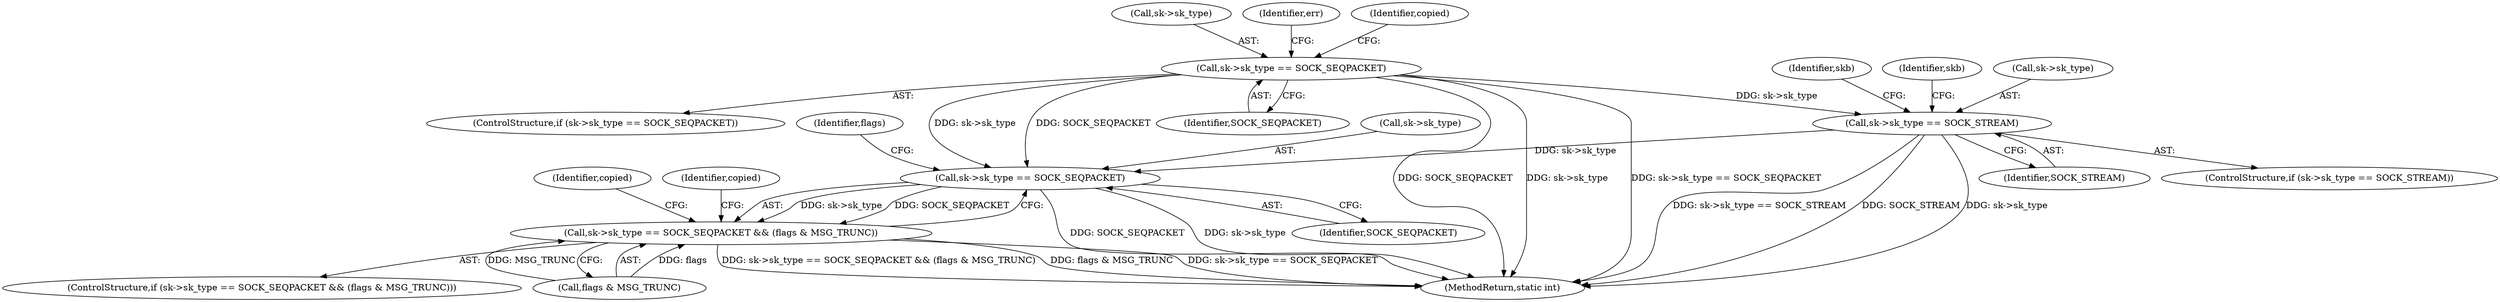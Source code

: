 digraph "0_linux_a5598bd9c087dc0efc250a5221e5d0e6f584ee88@pointer" {
"1000447" [label="(Call,sk->sk_type == SOCK_SEQPACKET)"];
"1000300" [label="(Call,sk->sk_type == SOCK_STREAM)"];
"1000248" [label="(Call,sk->sk_type == SOCK_SEQPACKET)"];
"1000446" [label="(Call,sk->sk_type == SOCK_SEQPACKET && (flags & MSG_TRUNC))"];
"1000249" [label="(Call,sk->sk_type)"];
"1000445" [label="(ControlStructure,if (sk->sk_type == SOCK_SEQPACKET && (flags & MSG_TRUNC)))"];
"1000452" [label="(Call,flags & MSG_TRUNC)"];
"1000300" [label="(Call,sk->sk_type == SOCK_STREAM)"];
"1000456" [label="(Identifier,copied)"];
"1000301" [label="(Call,sk->sk_type)"];
"1000447" [label="(Call,sk->sk_type == SOCK_SEQPACKET)"];
"1000252" [label="(Identifier,SOCK_SEQPACKET)"];
"1000448" [label="(Call,sk->sk_type)"];
"1000304" [label="(Identifier,SOCK_STREAM)"];
"1000248" [label="(Call,sk->sk_type == SOCK_SEQPACKET)"];
"1000307" [label="(Identifier,skb)"];
"1000247" [label="(ControlStructure,if (sk->sk_type == SOCK_SEQPACKET))"];
"1000269" [label="(Identifier,err)"];
"1000453" [label="(Identifier,flags)"];
"1000322" [label="(Identifier,skb)"];
"1000256" [label="(Identifier,copied)"];
"1000460" [label="(MethodReturn,static int)"];
"1000451" [label="(Identifier,SOCK_SEQPACKET)"];
"1000459" [label="(Identifier,copied)"];
"1000299" [label="(ControlStructure,if (sk->sk_type == SOCK_STREAM))"];
"1000446" [label="(Call,sk->sk_type == SOCK_SEQPACKET && (flags & MSG_TRUNC))"];
"1000447" -> "1000446"  [label="AST: "];
"1000447" -> "1000451"  [label="CFG: "];
"1000448" -> "1000447"  [label="AST: "];
"1000451" -> "1000447"  [label="AST: "];
"1000453" -> "1000447"  [label="CFG: "];
"1000446" -> "1000447"  [label="CFG: "];
"1000447" -> "1000460"  [label="DDG: SOCK_SEQPACKET"];
"1000447" -> "1000460"  [label="DDG: sk->sk_type"];
"1000447" -> "1000446"  [label="DDG: sk->sk_type"];
"1000447" -> "1000446"  [label="DDG: SOCK_SEQPACKET"];
"1000300" -> "1000447"  [label="DDG: sk->sk_type"];
"1000248" -> "1000447"  [label="DDG: sk->sk_type"];
"1000248" -> "1000447"  [label="DDG: SOCK_SEQPACKET"];
"1000300" -> "1000299"  [label="AST: "];
"1000300" -> "1000304"  [label="CFG: "];
"1000301" -> "1000300"  [label="AST: "];
"1000304" -> "1000300"  [label="AST: "];
"1000307" -> "1000300"  [label="CFG: "];
"1000322" -> "1000300"  [label="CFG: "];
"1000300" -> "1000460"  [label="DDG: SOCK_STREAM"];
"1000300" -> "1000460"  [label="DDG: sk->sk_type"];
"1000300" -> "1000460"  [label="DDG: sk->sk_type == SOCK_STREAM"];
"1000248" -> "1000300"  [label="DDG: sk->sk_type"];
"1000248" -> "1000247"  [label="AST: "];
"1000248" -> "1000252"  [label="CFG: "];
"1000249" -> "1000248"  [label="AST: "];
"1000252" -> "1000248"  [label="AST: "];
"1000256" -> "1000248"  [label="CFG: "];
"1000269" -> "1000248"  [label="CFG: "];
"1000248" -> "1000460"  [label="DDG: sk->sk_type == SOCK_SEQPACKET"];
"1000248" -> "1000460"  [label="DDG: SOCK_SEQPACKET"];
"1000248" -> "1000460"  [label="DDG: sk->sk_type"];
"1000446" -> "1000445"  [label="AST: "];
"1000446" -> "1000452"  [label="CFG: "];
"1000452" -> "1000446"  [label="AST: "];
"1000456" -> "1000446"  [label="CFG: "];
"1000459" -> "1000446"  [label="CFG: "];
"1000446" -> "1000460"  [label="DDG: sk->sk_type == SOCK_SEQPACKET && (flags & MSG_TRUNC)"];
"1000446" -> "1000460"  [label="DDG: flags & MSG_TRUNC"];
"1000446" -> "1000460"  [label="DDG: sk->sk_type == SOCK_SEQPACKET"];
"1000452" -> "1000446"  [label="DDG: flags"];
"1000452" -> "1000446"  [label="DDG: MSG_TRUNC"];
}
